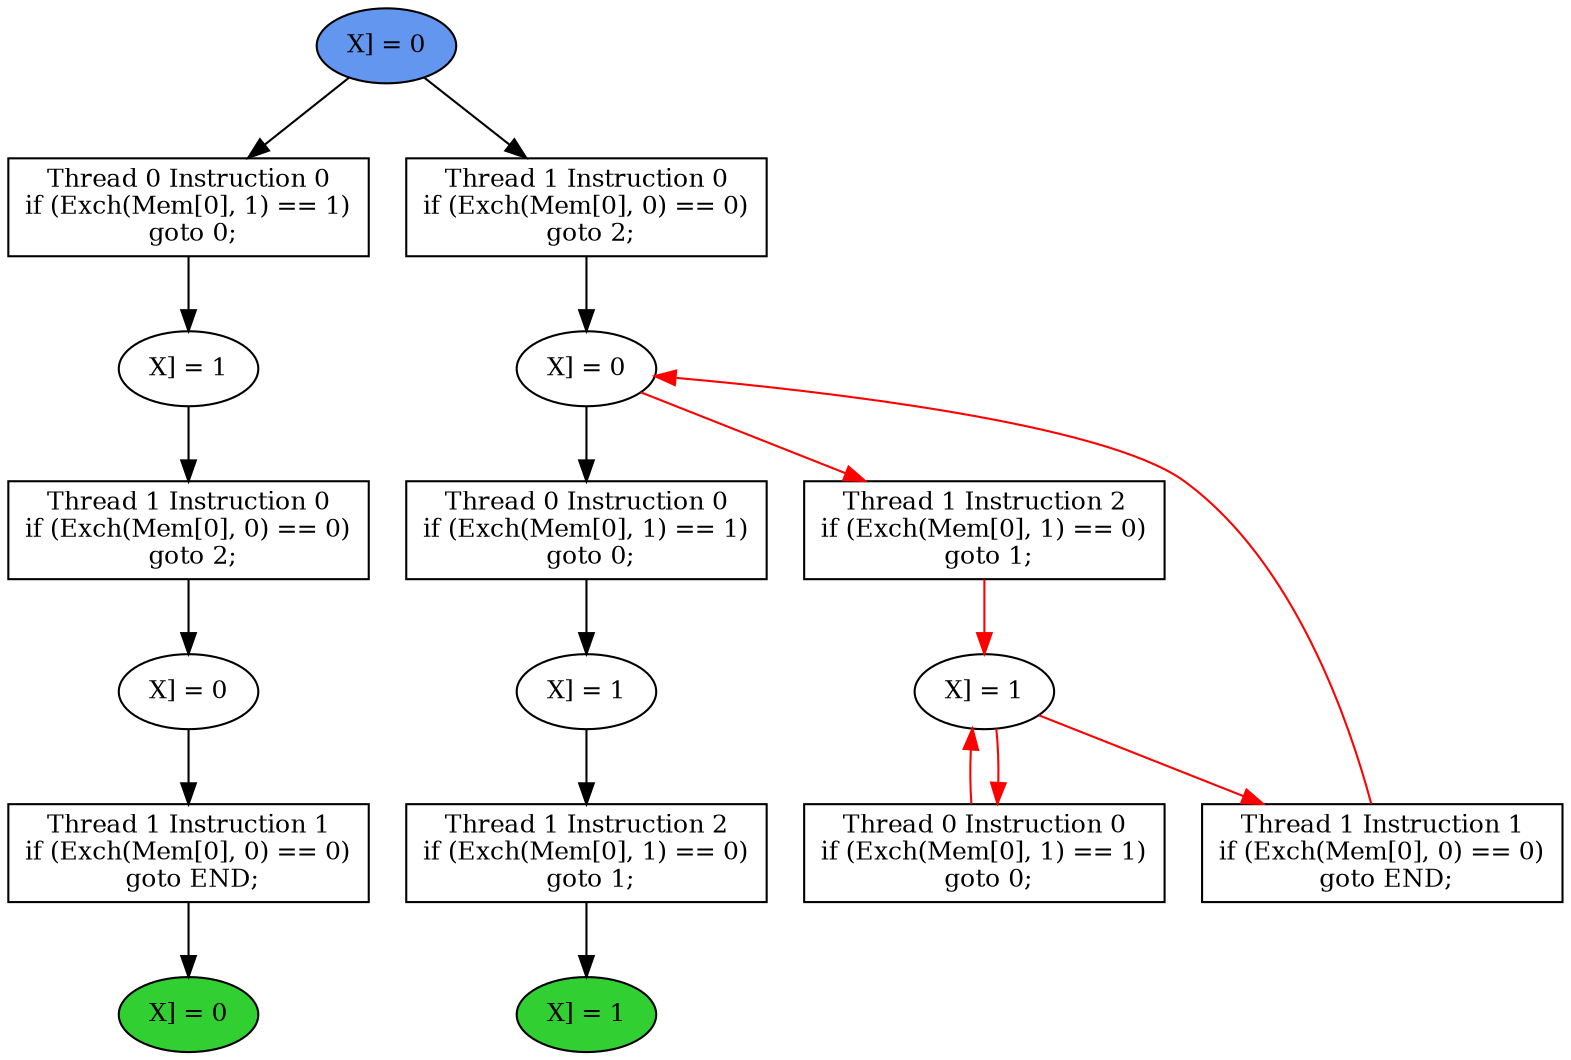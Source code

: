 digraph "graph" {
graph [fontsize=12]
node [fontsize=12]
edge [fontsize=12]
rankdir=TB;
"N18" -> "N17" [uuid = "<A0, S4>", color = "#000000", fontcolor = "#ffffff", style = "solid", label = "", dir = "forward", weight = "1"]
"N14" -> "N13" [uuid = "<A1, S3>", color = "#000000", fontcolor = "#ffffff", style = "solid", label = "", dir = "forward", weight = "1"]
"N23" -> "N22" [uuid = "<A2, S2>", color = "#ff0000", fontcolor = "#ffffff", style = "solid", label = "", dir = "back", weight = "1"]
"N16" -> "N15" [uuid = "<A3, END1>", color = "#000000", fontcolor = "#ffffff", style = "solid", label = "", dir = "forward", weight = "1"]
"N24" -> "N23" [uuid = "<A4, S2>", color = "#ff0000", fontcolor = "#ffffff", style = "solid", label = "", dir = "forward", weight = "1"]
"N12" -> "N11" [uuid = "<A5, S1>", color = "#000000", fontcolor = "#ffffff", style = "solid", label = "", dir = "forward", weight = "1"]
"N28" -> "N25" [uuid = "<A6, S0>", color = "#000000", fontcolor = "#ffffff", style = "solid", label = "", dir = "forward", weight = "1"]
"N10" -> "N9" [uuid = "<A7, END0>", color = "#000000", fontcolor = "#ffffff", style = "solid", label = "", dir = "forward", weight = "1"]
"N25" -> "N21" [uuid = "<A8, S0>", color = "#ff0000", fontcolor = "#ffffff", style = "solid", label = "", dir = "back", weight = "1"]
"N25" -> "N18" [uuid = "<A0, S0>", color = "#000000", fontcolor = "#ffffff", style = "solid", label = "", dir = "forward", weight = "1"]
"N29" -> "N14" [uuid = "<A1, START>", color = "#000000", fontcolor = "#ffffff", style = "solid", label = "", dir = "forward", weight = "1"]
"N23" -> "N22" [uuid = "<A2, S2>", color = "#ff0000", fontcolor = "#ffffff", style = "solid", label = "", dir = "forward", weight = "1"]
"N17" -> "N16" [uuid = "<A3, S4>", color = "#000000", fontcolor = "#ffffff", style = "solid", label = "", dir = "forward", weight = "1"]
"N25" -> "N24" [uuid = "<A4, S0>", color = "#ff0000", fontcolor = "#ffffff", style = "solid", label = "", dir = "forward", weight = "1"]
"N13" -> "N12" [uuid = "<A5, S3>", color = "#000000", fontcolor = "#ffffff", style = "solid", label = "", dir = "forward", weight = "1"]
"N29" -> "N28" [uuid = "<A6, START>", color = "#000000", fontcolor = "#ffffff", style = "solid", label = "", dir = "forward", weight = "1"]
"N11" -> "N10" [uuid = "<A7, S1>", color = "#000000", fontcolor = "#ffffff", style = "solid", label = "", dir = "forward", weight = "1"]
"N23" -> "N21" [uuid = "<A8, S2>", color = "#ff0000", fontcolor = "#ffffff", style = "solid", label = "", dir = "forward", weight = "1"]
"N9" [uuid="END0", label="X] = 0", fillcolor = "#31cf31", fontcolor = "#000000", shape = "ellipse", style = "filled, solid"]
"N10" [uuid="A7", label="Thread 1 Instruction 1
if (Exch(Mem[0], 0) == 0)
 goto END;", fillcolor = "#ffffff", fontcolor = "#000000", shape = "box", style = "filled, solid"]
"N11" [uuid="S1", label="X] = 0", fillcolor = "#ffffff", fontcolor = "#000000", shape = "ellipse", style = "filled, solid"]
"N12" [uuid="A5", label="Thread 1 Instruction 0
if (Exch(Mem[0], 0) == 0)
 goto 2;", fillcolor = "#ffffff", fontcolor = "#000000", shape = "box", style = "filled, solid"]
"N13" [uuid="S3", label="X] = 1", fillcolor = "#ffffff", fontcolor = "#000000", shape = "ellipse", style = "filled, solid"]
"N14" [uuid="A1", label="Thread 0 Instruction 0
if (Exch(Mem[0], 1) == 1)
 goto 0;", fillcolor = "#ffffff", fontcolor = "#000000", shape = "box", style = "filled, solid"]
"N15" [uuid="END1", label="X] = 1", fillcolor = "#31cf31", fontcolor = "#000000", shape = "ellipse", style = "filled, solid"]
"N16" [uuid="A3", label="Thread 1 Instruction 2
if (Exch(Mem[0], 1) == 0)
 goto 1;", fillcolor = "#ffffff", fontcolor = "#000000", shape = "box", style = "filled, solid"]
"N17" [uuid="S4", label="X] = 1", fillcolor = "#ffffff", fontcolor = "#000000", shape = "ellipse", style = "filled, solid"]
"N18" [uuid="A0", label="Thread 0 Instruction 0
if (Exch(Mem[0], 1) == 1)
 goto 0;", fillcolor = "#ffffff", fontcolor = "#000000", shape = "box", style = "filled, solid"]
"N21" [uuid="A8", label="Thread 1 Instruction 1
if (Exch(Mem[0], 0) == 0)
 goto END;", fillcolor = "#ffffff", fontcolor = "#000000", shape = "box", style = "filled, solid"]
"N22" [uuid="A2", label="Thread 0 Instruction 0
if (Exch(Mem[0], 1) == 1)
 goto 0;", fillcolor = "#ffffff", fontcolor = "#000000", shape = "box", style = "filled, solid"]
"N23" [uuid="S2", label="X] = 1", fillcolor = "#ffffff", fontcolor = "#000000", shape = "ellipse", style = "filled, solid"]
"N24" [uuid="A4", label="Thread 1 Instruction 2
if (Exch(Mem[0], 1) == 0)
 goto 1;", fillcolor = "#ffffff", fontcolor = "#000000", shape = "box", style = "filled, solid"]
"N25" [uuid="S0", label="X] = 0", fillcolor = "#ffffff", fontcolor = "#000000", shape = "ellipse", style = "filled, solid"]
"N28" [uuid="A6", label="Thread 1 Instruction 0
if (Exch(Mem[0], 0) == 0)
 goto 2;", fillcolor = "#ffffff", fontcolor = "#000000", shape = "box", style = "filled, solid"]
"N29" [uuid="START", label="X] = 0", fillcolor = "#6396ef", fontcolor = "#000000", shape = "ellipse", style = "filled, solid"]
}